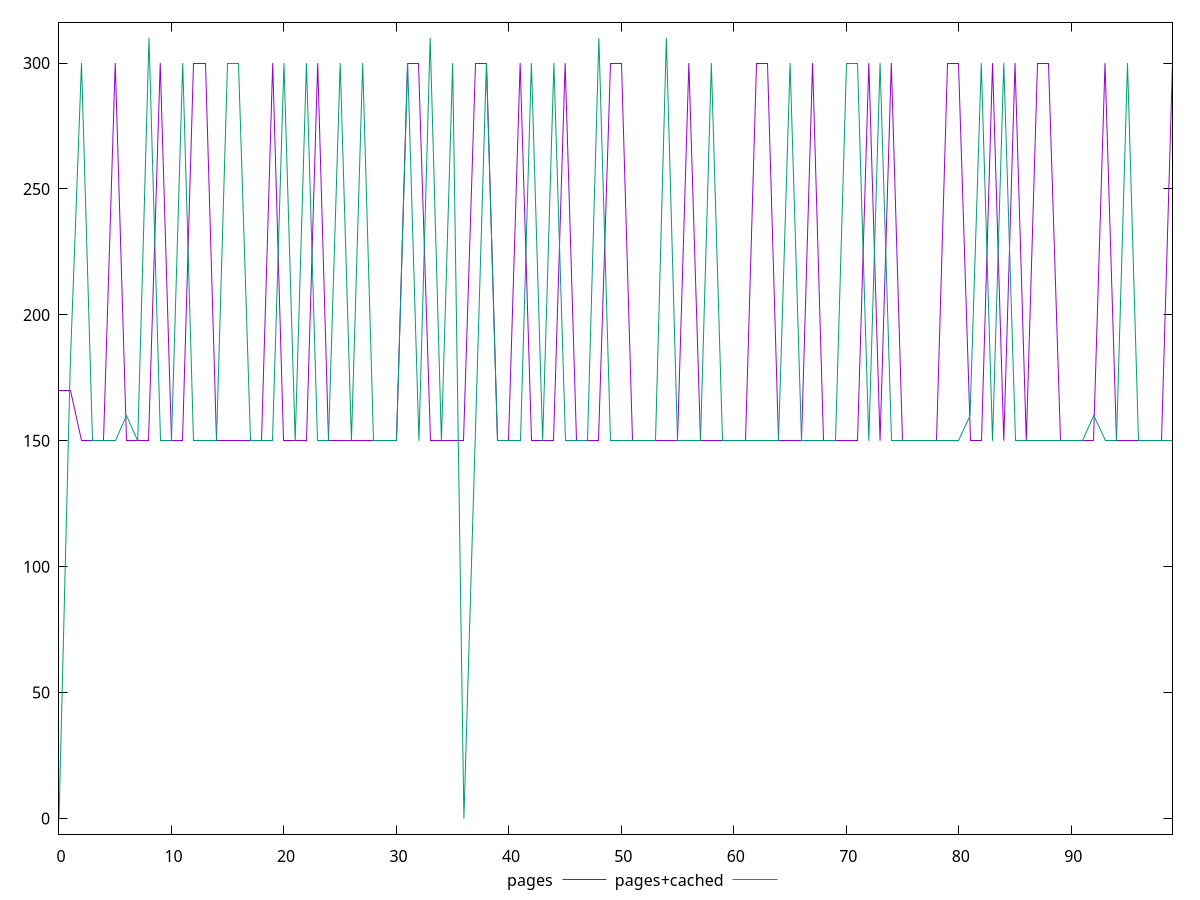 reset

$pages <<EOF
0 170
1 170
2 150
3 150
4 150
5 300
6 150
7 150
8 150
9 300
10 150
11 150
12 300
13 300
14 150
15 150
16 150
17 150
18 150
19 300
20 150
21 150
22 150
23 300
24 150
25 150
26 150
27 150
28 150
29 150
30 150
31 300
32 300
33 150
34 150
35 150
36 150
37 300
38 300
39 150
40 150
41 300
42 150
43 150
44 150
45 300
46 150
47 150
48 150
49 300
50 300
51 150
52 150
53 150
54 150
55 150
56 300
57 150
58 150
59 150
60 150
61 150
62 300
63 300
64 150
65 150
66 150
67 300
68 150
69 150
70 150
71 150
72 300
73 150
74 300
75 150
76 150
77 150
78 150
79 300
80 300
81 150
82 150
83 300
84 150
85 300
86 150
87 300
88 300
89 150
90 150
91 150
92 150
93 300
94 150
95 150
96 150
97 150
98 150
99 300
EOF

$pagesCached <<EOF
0 0
1 180
2 300
3 150
4 150
5 150
6 160
7 150
8 310
9 150
10 150
11 300
12 150
13 150
14 150
15 300
16 300
17 150
18 150
19 150
20 300
21 150
22 300
23 150
24 150
25 300
26 150
27 300
28 150
29 150
30 150
31 300
32 150
33 310
34 150
35 300
36 0
37 150
38 300
39 150
40 150
41 150
42 300
43 150
44 300
45 150
46 150
47 150
48 310
49 150
50 150
51 150
52 150
53 150
54 310
55 150
56 150
57 150
58 300
59 150
60 150
61 150
62 150
63 150
64 150
65 300
66 150
67 150
68 150
69 150
70 300
71 300
72 150
73 300
74 150
75 150
76 150
77 150
78 150
79 150
80 150
81 160
82 300
83 150
84 300
85 150
86 150
87 150
88 150
89 150
90 150
91 150
92 160
93 150
94 150
95 300
96 150
97 150
98 150
99 150
EOF

set key outside below
set xrange [0:99]
set yrange [-6.2:316.2]
set trange [-6.2:316.2]
set terminal svg size 640, 520 enhanced background rgb 'white'
set output "report_00019_2021-02-10T18-14-37.922Z//offscreen-images/comparison/line/0_vs_1.svg"

plot $pages title "pages" with line, \
     $pagesCached title "pages+cached" with line

reset
